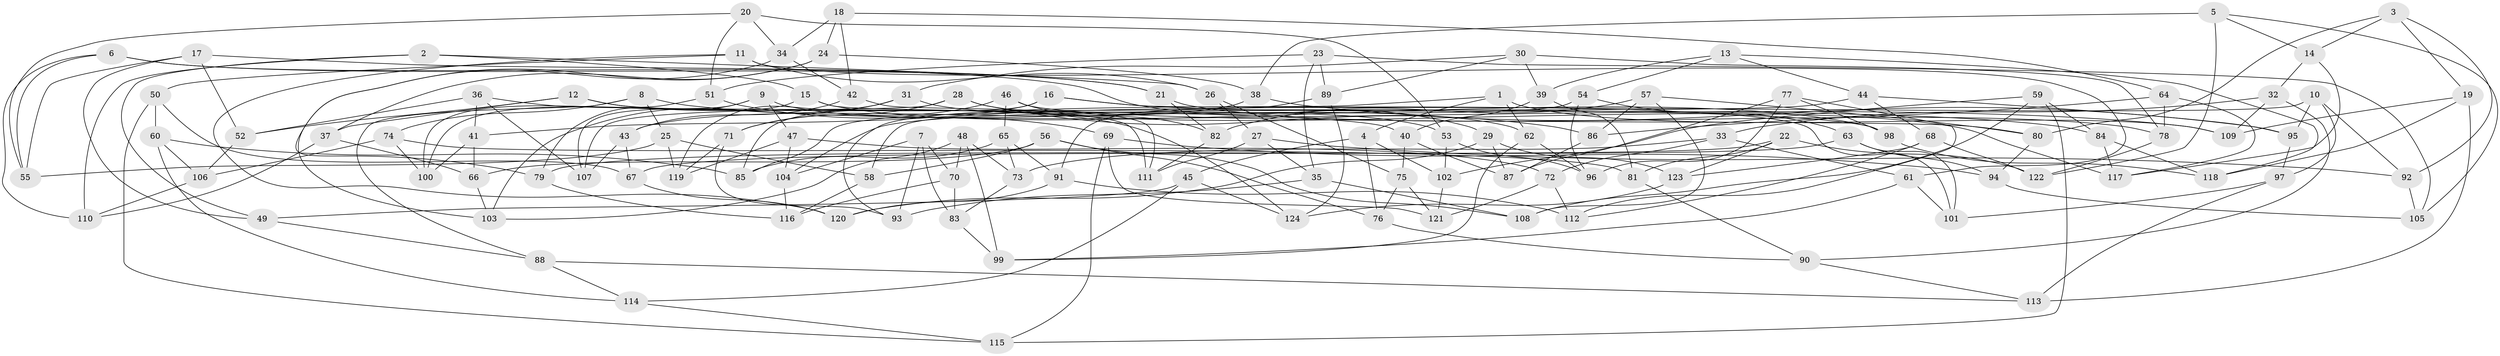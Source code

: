 // coarse degree distribution, {10: 0.04054054054054054, 6: 0.21621621621621623, 4: 0.5675675675675675, 8: 0.08108108108108109, 7: 0.04054054054054054, 12: 0.013513513513513514, 5: 0.02702702702702703, 3: 0.013513513513513514}
// Generated by graph-tools (version 1.1) at 2025/20/03/04/25 18:20:37]
// undirected, 124 vertices, 248 edges
graph export_dot {
graph [start="1"]
  node [color=gray90,style=filled];
  1;
  2;
  3;
  4;
  5;
  6;
  7;
  8;
  9;
  10;
  11;
  12;
  13;
  14;
  15;
  16;
  17;
  18;
  19;
  20;
  21;
  22;
  23;
  24;
  25;
  26;
  27;
  28;
  29;
  30;
  31;
  32;
  33;
  34;
  35;
  36;
  37;
  38;
  39;
  40;
  41;
  42;
  43;
  44;
  45;
  46;
  47;
  48;
  49;
  50;
  51;
  52;
  53;
  54;
  55;
  56;
  57;
  58;
  59;
  60;
  61;
  62;
  63;
  64;
  65;
  66;
  67;
  68;
  69;
  70;
  71;
  72;
  73;
  74;
  75;
  76;
  77;
  78;
  79;
  80;
  81;
  82;
  83;
  84;
  85;
  86;
  87;
  88;
  89;
  90;
  91;
  92;
  93;
  94;
  95;
  96;
  97;
  98;
  99;
  100;
  101;
  102;
  103;
  104;
  105;
  106;
  107;
  108;
  109;
  110;
  111;
  112;
  113;
  114;
  115;
  116;
  117;
  118;
  119;
  120;
  121;
  122;
  123;
  124;
  1 -- 109;
  1 -- 62;
  1 -- 4;
  1 -- 93;
  2 -- 49;
  2 -- 15;
  2 -- 110;
  2 -- 26;
  3 -- 14;
  3 -- 19;
  3 -- 80;
  3 -- 92;
  4 -- 76;
  4 -- 102;
  4 -- 45;
  5 -- 38;
  5 -- 14;
  5 -- 105;
  5 -- 122;
  6 -- 29;
  6 -- 55;
  6 -- 110;
  6 -- 21;
  7 -- 70;
  7 -- 93;
  7 -- 104;
  7 -- 83;
  8 -- 109;
  8 -- 74;
  8 -- 88;
  8 -- 25;
  9 -- 79;
  9 -- 47;
  9 -- 53;
  9 -- 107;
  10 -- 97;
  10 -- 95;
  10 -- 58;
  10 -- 92;
  11 -- 61;
  11 -- 26;
  11 -- 50;
  11 -- 120;
  12 -- 98;
  12 -- 52;
  12 -- 37;
  12 -- 124;
  13 -- 39;
  13 -- 118;
  13 -- 44;
  13 -- 54;
  14 -- 32;
  14 -- 117;
  15 -- 98;
  15 -- 100;
  15 -- 111;
  16 -- 84;
  16 -- 41;
  16 -- 85;
  16 -- 101;
  17 -- 52;
  17 -- 55;
  17 -- 21;
  17 -- 49;
  18 -- 24;
  18 -- 64;
  18 -- 42;
  18 -- 34;
  19 -- 118;
  19 -- 113;
  19 -- 109;
  20 -- 53;
  20 -- 55;
  20 -- 34;
  20 -- 51;
  21 -- 78;
  21 -- 82;
  22 -- 122;
  22 -- 81;
  22 -- 67;
  22 -- 123;
  23 -- 35;
  23 -- 105;
  23 -- 51;
  23 -- 89;
  24 -- 37;
  24 -- 103;
  24 -- 38;
  25 -- 58;
  25 -- 119;
  25 -- 55;
  26 -- 27;
  26 -- 75;
  27 -- 92;
  27 -- 35;
  27 -- 111;
  28 -- 117;
  28 -- 107;
  28 -- 71;
  28 -- 86;
  29 -- 123;
  29 -- 87;
  29 -- 120;
  30 -- 31;
  30 -- 39;
  30 -- 89;
  30 -- 78;
  31 -- 62;
  31 -- 119;
  31 -- 103;
  32 -- 90;
  32 -- 33;
  32 -- 109;
  33 -- 73;
  33 -- 61;
  33 -- 72;
  34 -- 79;
  34 -- 42;
  35 -- 93;
  35 -- 108;
  36 -- 40;
  36 -- 107;
  36 -- 41;
  36 -- 52;
  37 -- 66;
  37 -- 110;
  38 -- 43;
  38 -- 95;
  39 -- 81;
  39 -- 40;
  40 -- 75;
  40 -- 87;
  41 -- 66;
  41 -- 100;
  42 -- 111;
  42 -- 43;
  43 -- 107;
  43 -- 67;
  44 -- 95;
  44 -- 104;
  44 -- 68;
  45 -- 124;
  45 -- 114;
  45 -- 49;
  46 -- 71;
  46 -- 65;
  46 -- 82;
  46 -- 80;
  47 -- 119;
  47 -- 72;
  47 -- 104;
  48 -- 99;
  48 -- 103;
  48 -- 73;
  48 -- 70;
  49 -- 88;
  50 -- 115;
  50 -- 67;
  50 -- 60;
  51 -- 69;
  51 -- 100;
  52 -- 106;
  53 -- 102;
  53 -- 96;
  54 -- 85;
  54 -- 96;
  54 -- 63;
  56 -- 66;
  56 -- 58;
  56 -- 76;
  56 -- 108;
  57 -- 82;
  57 -- 86;
  57 -- 108;
  57 -- 80;
  58 -- 116;
  59 -- 84;
  59 -- 115;
  59 -- 102;
  59 -- 108;
  60 -- 114;
  60 -- 106;
  60 -- 85;
  61 -- 101;
  61 -- 99;
  62 -- 96;
  62 -- 99;
  63 -- 101;
  63 -- 94;
  63 -- 79;
  64 -- 117;
  64 -- 86;
  64 -- 78;
  65 -- 85;
  65 -- 91;
  65 -- 73;
  66 -- 103;
  67 -- 120;
  68 -- 123;
  68 -- 112;
  68 -- 122;
  69 -- 94;
  69 -- 115;
  69 -- 121;
  70 -- 116;
  70 -- 83;
  71 -- 119;
  71 -- 93;
  72 -- 121;
  72 -- 112;
  73 -- 83;
  74 -- 81;
  74 -- 106;
  74 -- 100;
  75 -- 121;
  75 -- 76;
  76 -- 90;
  77 -- 96;
  77 -- 98;
  77 -- 87;
  77 -- 112;
  78 -- 122;
  79 -- 116;
  80 -- 94;
  81 -- 90;
  82 -- 111;
  83 -- 99;
  84 -- 117;
  84 -- 118;
  86 -- 87;
  88 -- 113;
  88 -- 114;
  89 -- 91;
  89 -- 124;
  90 -- 113;
  91 -- 112;
  91 -- 120;
  92 -- 105;
  94 -- 105;
  95 -- 97;
  97 -- 101;
  97 -- 113;
  98 -- 118;
  102 -- 121;
  104 -- 116;
  106 -- 110;
  114 -- 115;
  123 -- 124;
}
